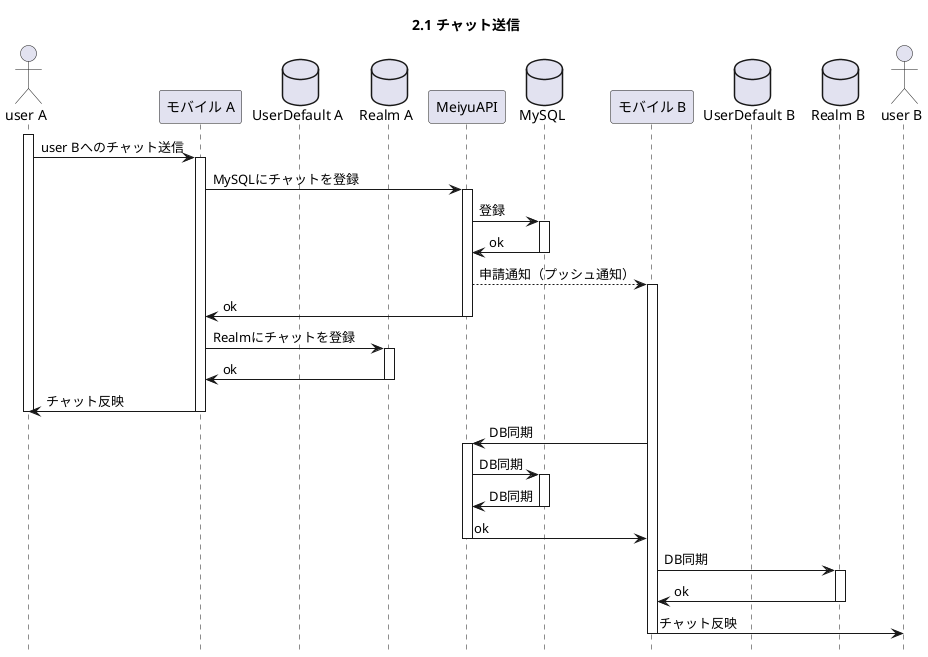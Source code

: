 @startuml
title 2.1 チャット送信
hide footbox

actor "user A" as user_a
participant "モバイル A" as mobile_a
database "UserDefault A" as user_default_a
database "Realm A" as realm_a
participant "MeiyuAPI" as meiyu_api
database "MySQL" as mysql
participant "モバイル B" as mobile_b
database "UserDefault B" as user_default_b
database "Realm B" as realm_b
actor "user B" as user_b

activate user_a
user_a -> mobile_a : user Bへのチャット送信

activate mobile_a
mobile_a -> meiyu_api : MySQLにチャットを登録

activate meiyu_api
meiyu_api -> mysql : 登録

activate mysql
mysql -> meiyu_api : ok
deactivate mysql

meiyu_api --> mobile_b : 申請通知（プッシュ通知）
activate mobile_b

meiyu_api -> mobile_a : ok

deactivate meiyu_api

mobile_a -> realm_a : Realmにチャットを登録

activate realm_a
realm_a -> mobile_a : ok
deactivate realm_a


mobile_a -> user_a : チャット反映
deactivate mobile_a
deactivate user_a

mobile_b -> meiyu_api : DB同期

activate meiyu_api
meiyu_api -> mysql : DB同期

activate mysql
mysql -> meiyu_api : DB同期
deactivate mysql

meiyu_api -> mobile_b : ok
deactivate meiyu_api

mobile_b -> realm_b : DB同期

activate realm_b
realm_b -> mobile_b : ok
deactivate realm_b

mobile_b -> user_b : チャット反映
deactivate mobile_b


@enduml